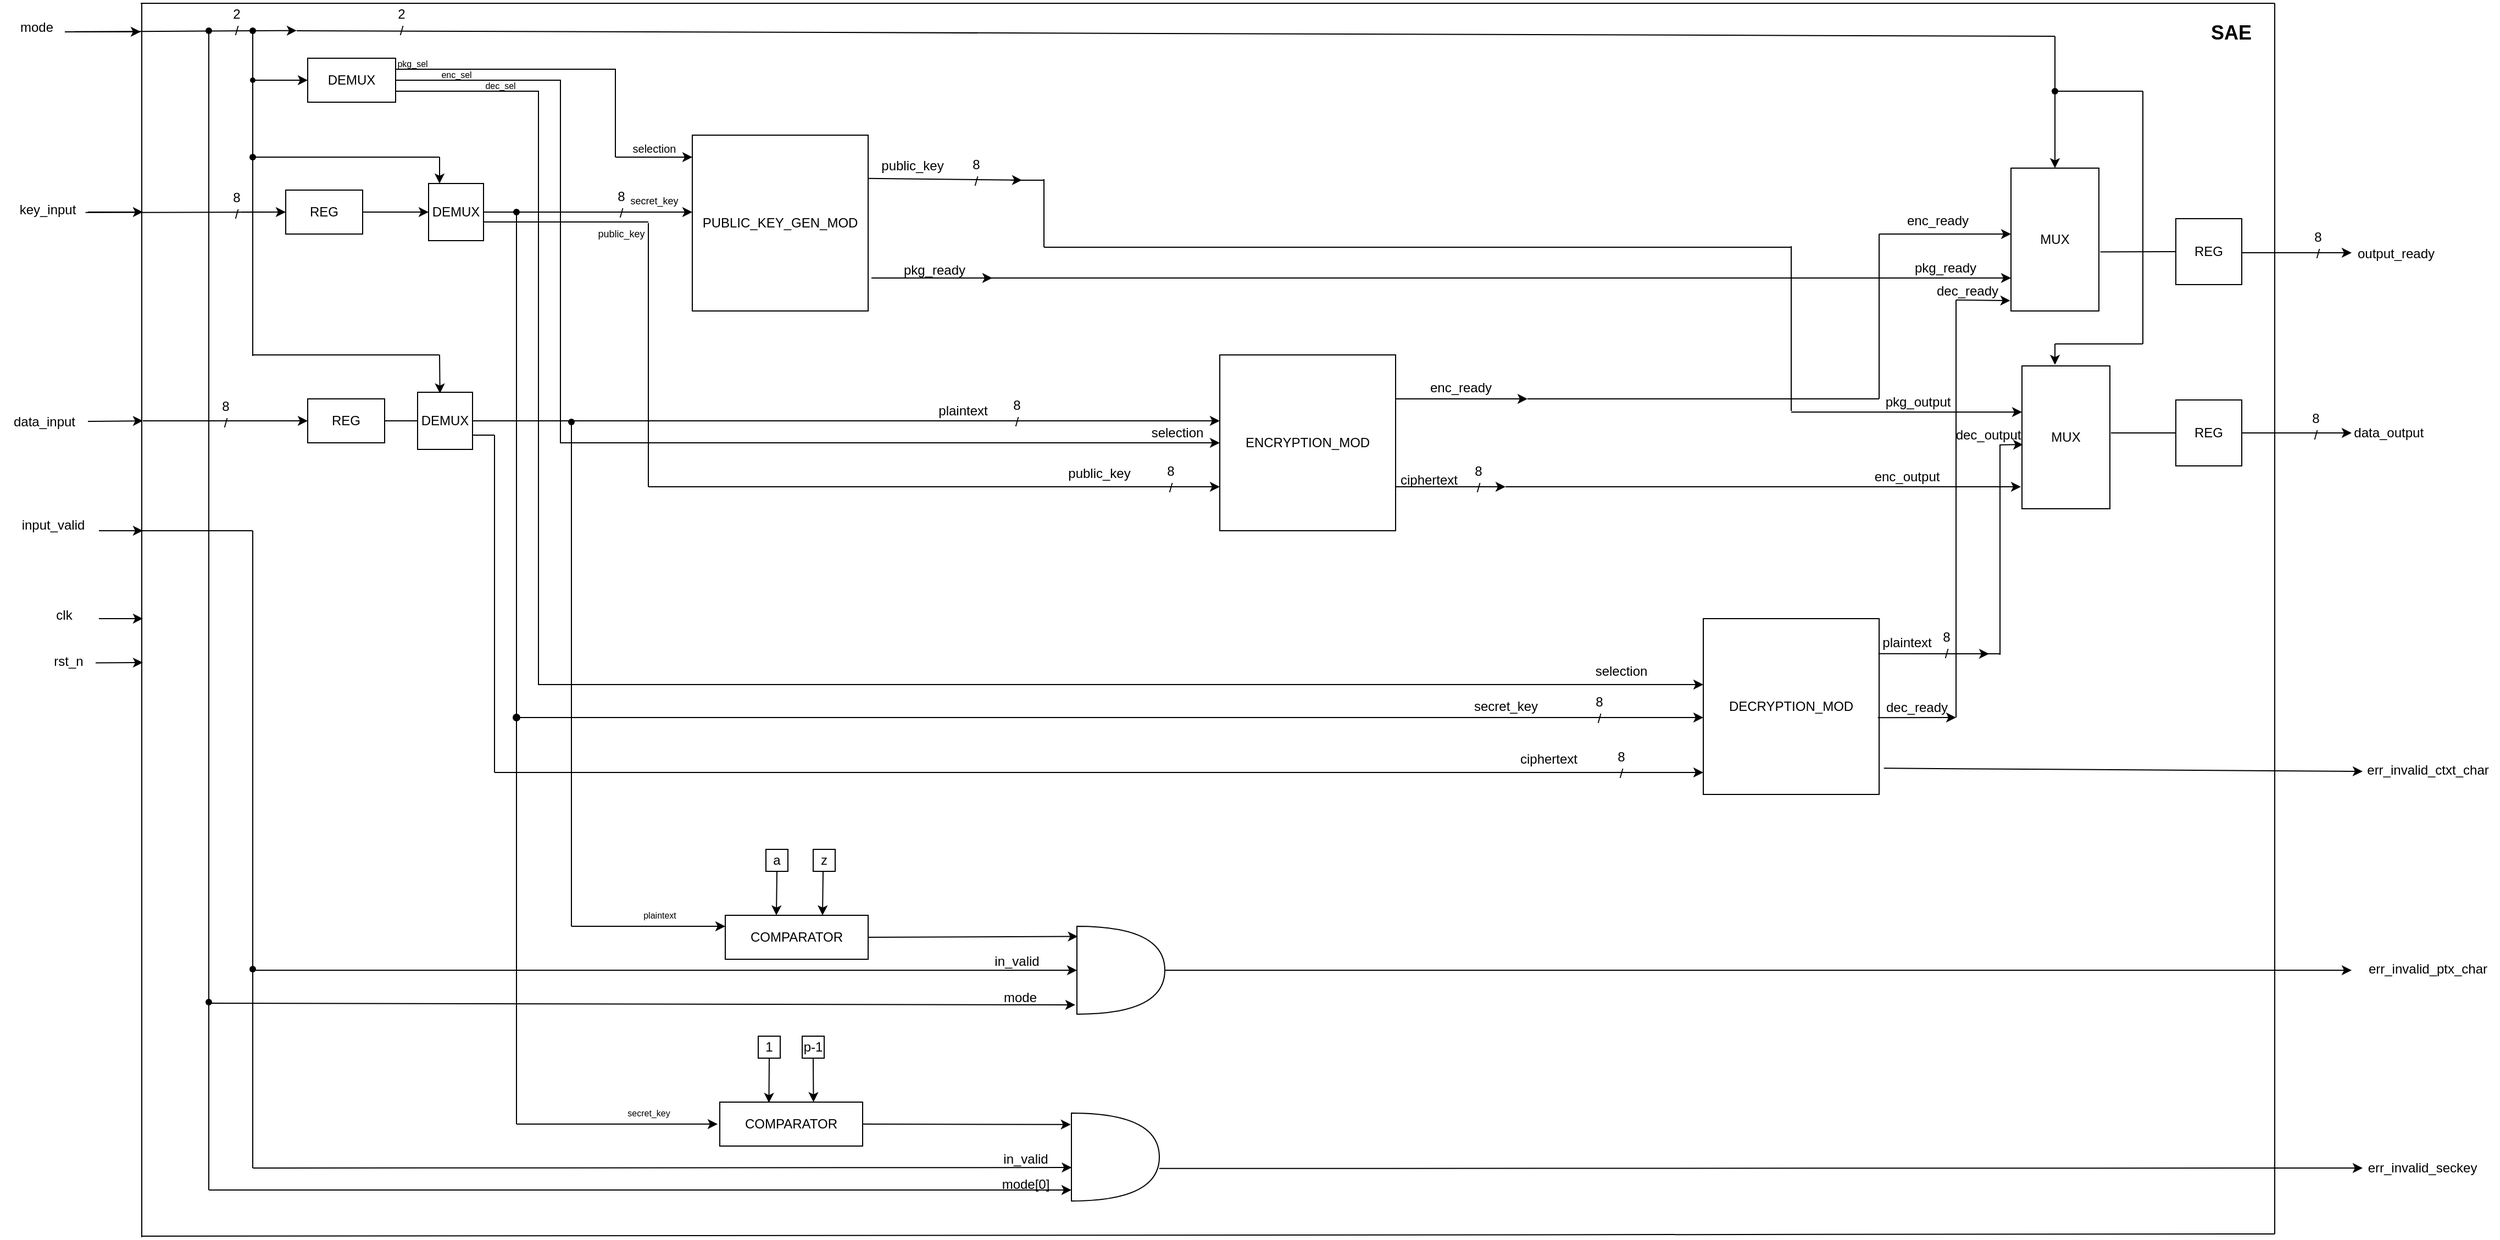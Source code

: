 <mxfile version="20.8.1" type="device"><diagram id="kgpKYQtTHZ0yAKxKKP6v" name="Page-1"><mxGraphModel dx="4683" dy="874" grid="1" gridSize="10" guides="1" tooltips="1" connect="1" arrows="1" fold="1" page="1" pageScale="1" pageWidth="3300" pageHeight="4681" math="0" shadow="0"><root><mxCell id="0"/><mxCell id="1" parent="0"/><mxCell id="W28UwDlTT94289Pq-WYR-2" value="" style="whiteSpace=wrap;html=1;aspect=fixed;" parent="1" vertex="1"><mxGeometry x="200" y="160" width="160" height="160" as="geometry"/></mxCell><mxCell id="W28UwDlTT94289Pq-WYR-3" value="PUBLIC_KEY_GEN_MOD" style="text;html=1;strokeColor=none;fillColor=none;align=center;verticalAlign=middle;whiteSpace=wrap;rounded=0;" parent="1" vertex="1"><mxGeometry x="240" y="225" width="80" height="30" as="geometry"/></mxCell><mxCell id="W28UwDlTT94289Pq-WYR-4" value="" style="whiteSpace=wrap;html=1;aspect=fixed;" parent="1" vertex="1"><mxGeometry x="680" y="360" width="160" height="160" as="geometry"/></mxCell><mxCell id="W28UwDlTT94289Pq-WYR-5" value="ENCRYPTION_MOD" style="text;html=1;strokeColor=none;fillColor=none;align=center;verticalAlign=middle;whiteSpace=wrap;rounded=0;" parent="1" vertex="1"><mxGeometry x="730" y="425" width="60" height="30" as="geometry"/></mxCell><mxCell id="W28UwDlTT94289Pq-WYR-6" value="" style="whiteSpace=wrap;html=1;aspect=fixed;" parent="1" vertex="1"><mxGeometry x="1120" y="600" width="160" height="160" as="geometry"/></mxCell><mxCell id="W28UwDlTT94289Pq-WYR-7" value="DECRYPTION_MOD" style="text;html=1;strokeColor=none;fillColor=none;align=center;verticalAlign=middle;whiteSpace=wrap;rounded=0;" parent="1" vertex="1"><mxGeometry x="1170" y="665" width="60" height="30" as="geometry"/></mxCell><mxCell id="W28UwDlTT94289Pq-WYR-8" value="" style="endArrow=classic;html=1;rounded=0;" parent="1" edge="1"><mxGeometry width="50" height="50" relative="1" as="geometry"><mxPoint x="130" y="180" as="sourcePoint"/><mxPoint x="200" y="180" as="targetPoint"/></mxGeometry></mxCell><mxCell id="W28UwDlTT94289Pq-WYR-9" value="" style="endArrow=classic;html=1;rounded=0;" parent="1" edge="1"><mxGeometry width="50" height="50" relative="1" as="geometry"><mxPoint x="10" y="230" as="sourcePoint"/><mxPoint x="200" y="230" as="targetPoint"/></mxGeometry></mxCell><mxCell id="W28UwDlTT94289Pq-WYR-16" value="&lt;font style=&quot;font-size: 10px;&quot;&gt;selection&lt;/font&gt;" style="text;html=1;align=center;verticalAlign=middle;resizable=0;points=[];autosize=1;strokeColor=none;fillColor=none;" parent="1" vertex="1"><mxGeometry x="135" y="157" width="60" height="30" as="geometry"/></mxCell><mxCell id="W28UwDlTT94289Pq-WYR-18" value="secret_key" style="text;html=1;align=center;verticalAlign=middle;resizable=0;points=[];autosize=1;strokeColor=none;fillColor=none;fontSize=9;" parent="1" vertex="1"><mxGeometry x="130" y="210" width="70" height="20" as="geometry"/></mxCell><mxCell id="W28UwDlTT94289Pq-WYR-20" value="" style="endArrow=classic;html=1;rounded=0;startArrow=none;exitX=-0.001;exitY=0.881;exitDx=0;exitDy=0;exitPerimeter=0;" parent="1" source="W28UwDlTT94289Pq-WYR-22" edge="1"><mxGeometry width="50" height="50" relative="1" as="geometry"><mxPoint x="360" y="201" as="sourcePoint"/><mxPoint x="500" y="201" as="targetPoint"/></mxGeometry></mxCell><mxCell id="W28UwDlTT94289Pq-WYR-21" value="&lt;br&gt;8&lt;br&gt;/" style="text;html=1;align=center;verticalAlign=middle;resizable=0;points=[];autosize=1;strokeColor=none;fillColor=none;" parent="1" vertex="1"><mxGeometry x="443" y="157" width="30" height="60" as="geometry"/></mxCell><mxCell id="W28UwDlTT94289Pq-WYR-22" value="public_key" style="text;html=1;align=center;verticalAlign=middle;resizable=0;points=[];autosize=1;strokeColor=none;fillColor=none;" parent="1" vertex="1"><mxGeometry x="360" y="173" width="80" height="30" as="geometry"/></mxCell><mxCell id="W28UwDlTT94289Pq-WYR-23" value="" style="endArrow=none;html=1;rounded=0;" parent="1" target="W28UwDlTT94289Pq-WYR-22" edge="1"><mxGeometry width="50" height="50" relative="1" as="geometry"><mxPoint x="360" y="201" as="sourcePoint"/><mxPoint x="500" y="201" as="targetPoint"/></mxGeometry></mxCell><mxCell id="W28UwDlTT94289Pq-WYR-24" value="" style="endArrow=classic;html=1;rounded=0;" parent="1" edge="1"><mxGeometry width="50" height="50" relative="1" as="geometry"><mxPoint x="363" y="290" as="sourcePoint"/><mxPoint x="473" y="290" as="targetPoint"/></mxGeometry></mxCell><mxCell id="W28UwDlTT94289Pq-WYR-25" value="pkg_ready" style="text;html=1;align=center;verticalAlign=middle;resizable=0;points=[];autosize=1;strokeColor=none;fillColor=none;" parent="1" vertex="1"><mxGeometry x="380" y="268" width="80" height="30" as="geometry"/></mxCell><mxCell id="W28UwDlTT94289Pq-WYR-26" value="" style="endArrow=none;html=1;rounded=0;startArrow=none;" parent="1" edge="1"><mxGeometry width="50" height="50" relative="1" as="geometry"><mxPoint x="520" y="262" as="sourcePoint"/><mxPoint x="520" y="200" as="targetPoint"/></mxGeometry></mxCell><mxCell id="W28UwDlTT94289Pq-WYR-27" value="" style="endArrow=none;html=1;rounded=0;" parent="1" edge="1"><mxGeometry width="50" height="50" relative="1" as="geometry"><mxPoint x="520" y="201" as="sourcePoint"/><mxPoint x="490" y="201" as="targetPoint"/></mxGeometry></mxCell><mxCell id="W28UwDlTT94289Pq-WYR-30" value="public_key" style="text;html=1;align=center;verticalAlign=middle;resizable=0;points=[];autosize=1;strokeColor=none;fillColor=none;" parent="1" vertex="1"><mxGeometry x="530" y="453" width="80" height="30" as="geometry"/></mxCell><mxCell id="W28UwDlTT94289Pq-WYR-31" value="8&lt;br&gt;/" style="text;html=1;align=center;verticalAlign=middle;resizable=0;points=[];autosize=1;strokeColor=none;fillColor=none;" parent="1" vertex="1"><mxGeometry x="620" y="453" width="30" height="40" as="geometry"/></mxCell><mxCell id="W28UwDlTT94289Pq-WYR-49" value="" style="endArrow=classic;html=1;rounded=0;entryX=0;entryY=0.5;entryDx=0;entryDy=0;" parent="1" target="W28UwDlTT94289Pq-WYR-4" edge="1"><mxGeometry width="50" height="50" relative="1" as="geometry"><mxPoint x="560" y="440" as="sourcePoint"/><mxPoint x="670" y="460" as="targetPoint"/></mxGeometry></mxCell><mxCell id="W28UwDlTT94289Pq-WYR-50" value="selection" style="text;html=1;align=center;verticalAlign=middle;resizable=0;points=[];autosize=1;strokeColor=none;fillColor=none;" parent="1" vertex="1"><mxGeometry x="606" y="416" width="70" height="30" as="geometry"/></mxCell><mxCell id="W28UwDlTT94289Pq-WYR-51" value="" style="endArrow=classic;html=1;rounded=0;" parent="1" edge="1"><mxGeometry width="50" height="50" relative="1" as="geometry"><mxPoint x="-260" y="420" as="sourcePoint"/><mxPoint x="680" y="420" as="targetPoint"/></mxGeometry></mxCell><mxCell id="W28UwDlTT94289Pq-WYR-52" value="plaintext" style="text;html=1;align=center;verticalAlign=middle;resizable=0;points=[];autosize=1;strokeColor=none;fillColor=none;" parent="1" vertex="1"><mxGeometry x="411" y="396" width="70" height="30" as="geometry"/></mxCell><mxCell id="W28UwDlTT94289Pq-WYR-53" value="8&lt;br&gt;/" style="text;html=1;align=center;verticalAlign=middle;resizable=0;points=[];autosize=1;strokeColor=none;fillColor=none;" parent="1" vertex="1"><mxGeometry x="480" y="393" width="30" height="40" as="geometry"/></mxCell><mxCell id="W28UwDlTT94289Pq-WYR-54" value="" style="endArrow=classic;html=1;rounded=0;exitX=1;exitY=0.25;exitDx=0;exitDy=0;" parent="1" source="W28UwDlTT94289Pq-WYR-4" edge="1"><mxGeometry width="50" height="50" relative="1" as="geometry"><mxPoint x="1030" y="500" as="sourcePoint"/><mxPoint x="960" y="400" as="targetPoint"/></mxGeometry></mxCell><mxCell id="W28UwDlTT94289Pq-WYR-55" value="enc_ready" style="text;html=1;align=center;verticalAlign=middle;resizable=0;points=[];autosize=1;strokeColor=none;fillColor=none;" parent="1" vertex="1"><mxGeometry x="859" y="375" width="80" height="30" as="geometry"/></mxCell><mxCell id="W28UwDlTT94289Pq-WYR-56" value="" style="endArrow=classic;html=1;rounded=0;exitX=1;exitY=0.75;exitDx=0;exitDy=0;" parent="1" source="W28UwDlTT94289Pq-WYR-4" edge="1"><mxGeometry width="50" height="50" relative="1" as="geometry"><mxPoint x="1030" y="500" as="sourcePoint"/><mxPoint x="940" y="480" as="targetPoint"/></mxGeometry></mxCell><mxCell id="W28UwDlTT94289Pq-WYR-57" value="ciphertext" style="text;html=1;align=center;verticalAlign=middle;resizable=0;points=[];autosize=1;strokeColor=none;fillColor=none;" parent="1" vertex="1"><mxGeometry x="830" y="459" width="80" height="30" as="geometry"/></mxCell><mxCell id="W28UwDlTT94289Pq-WYR-58" value="8&lt;br&gt;/" style="text;html=1;align=center;verticalAlign=middle;resizable=0;points=[];autosize=1;strokeColor=none;fillColor=none;" parent="1" vertex="1"><mxGeometry x="900" y="453" width="30" height="40" as="geometry"/></mxCell><mxCell id="W28UwDlTT94289Pq-WYR-60" value="" style="endArrow=none;html=1;rounded=0;" parent="1" edge="1"><mxGeometry width="50" height="50" relative="1" as="geometry"><mxPoint x="940" y="480" as="sourcePoint"/><mxPoint x="970" y="480" as="targetPoint"/></mxGeometry></mxCell><mxCell id="W28UwDlTT94289Pq-WYR-67" value="" style="endArrow=none;html=1;rounded=0;" parent="1" edge="1"><mxGeometry width="50" height="50" relative="1" as="geometry"><mxPoint x="60" y="440" as="sourcePoint"/><mxPoint x="60" y="440" as="targetPoint"/></mxGeometry></mxCell><mxCell id="W28UwDlTT94289Pq-WYR-68" value="" style="endArrow=classic;html=1;rounded=0;entryX=0;entryY=0.375;entryDx=0;entryDy=0;entryPerimeter=0;" parent="1" target="W28UwDlTT94289Pq-WYR-6" edge="1"><mxGeometry width="50" height="50" relative="1" as="geometry"><mxPoint x="960" y="660" as="sourcePoint"/><mxPoint x="580" y="540" as="targetPoint"/></mxGeometry></mxCell><mxCell id="W28UwDlTT94289Pq-WYR-69" value="selection" style="text;html=1;align=center;verticalAlign=middle;resizable=0;points=[];autosize=1;strokeColor=none;fillColor=none;" parent="1" vertex="1"><mxGeometry x="1010" y="633" width="70" height="30" as="geometry"/></mxCell><mxCell id="W28UwDlTT94289Pq-WYR-71" value="" style="endArrow=none;html=1;rounded=0;startArrow=none;" parent="1" edge="1"><mxGeometry width="50" height="50" relative="1" as="geometry"><mxPoint x="-80" y="230" as="sourcePoint"/><mxPoint x="-80" y="230" as="targetPoint"/></mxGeometry></mxCell><mxCell id="W28UwDlTT94289Pq-WYR-73" value="" style="endArrow=none;html=1;rounded=0;" parent="1" edge="1"><mxGeometry width="50" height="50" relative="1" as="geometry"><mxPoint x="-210" y="230" as="sourcePoint"/><mxPoint x="-160" y="230" as="targetPoint"/></mxGeometry></mxCell><mxCell id="W28UwDlTT94289Pq-WYR-74" value="" style="endArrow=classic;html=1;rounded=0;startArrow=oval;startFill=1;" parent="1" edge="1"><mxGeometry width="50" height="50" relative="1" as="geometry"><mxPoint x="40" y="690" as="sourcePoint"/><mxPoint x="1120" y="690" as="targetPoint"/></mxGeometry></mxCell><mxCell id="W28UwDlTT94289Pq-WYR-75" value="secret_key" style="text;html=1;align=center;verticalAlign=middle;resizable=0;points=[];autosize=1;strokeColor=none;fillColor=none;" parent="1" vertex="1"><mxGeometry x="900" y="665" width="80" height="30" as="geometry"/></mxCell><mxCell id="W28UwDlTT94289Pq-WYR-76" value="8&lt;br&gt;/" style="text;html=1;align=center;verticalAlign=middle;resizable=0;points=[];autosize=1;strokeColor=none;fillColor=none;" parent="1" vertex="1"><mxGeometry x="1010" y="663" width="30" height="40" as="geometry"/></mxCell><mxCell id="W28UwDlTT94289Pq-WYR-92" value="MUX" style="rounded=0;whiteSpace=wrap;html=1;" parent="1" vertex="1"><mxGeometry x="1400" y="190" width="80" height="130" as="geometry"/></mxCell><mxCell id="W28UwDlTT94289Pq-WYR-93" value="MUX" style="rounded=0;whiteSpace=wrap;html=1;" parent="1" vertex="1"><mxGeometry x="1410" y="370" width="80" height="130" as="geometry"/></mxCell><mxCell id="W28UwDlTT94289Pq-WYR-94" value="" style="endArrow=classic;html=1;rounded=0;" parent="1" edge="1"><mxGeometry width="50" height="50" relative="1" as="geometry"><mxPoint x="456" y="290" as="sourcePoint"/><mxPoint x="1400" y="290" as="targetPoint"/></mxGeometry></mxCell><mxCell id="W28UwDlTT94289Pq-WYR-95" value="pkg_ready" style="text;html=1;align=center;verticalAlign=middle;resizable=0;points=[];autosize=1;strokeColor=none;fillColor=none;" parent="1" vertex="1"><mxGeometry x="1300" y="266" width="80" height="30" as="geometry"/></mxCell><mxCell id="W28UwDlTT94289Pq-WYR-96" value="" style="endArrow=none;html=1;rounded=0;" parent="1" edge="1"><mxGeometry width="50" height="50" relative="1" as="geometry"><mxPoint x="960" y="400" as="sourcePoint"/><mxPoint x="1280" y="400" as="targetPoint"/></mxGeometry></mxCell><mxCell id="W28UwDlTT94289Pq-WYR-97" value="" style="endArrow=none;html=1;rounded=0;" parent="1" edge="1"><mxGeometry width="50" height="50" relative="1" as="geometry"><mxPoint x="1280" y="400" as="sourcePoint"/><mxPoint x="1280" y="250" as="targetPoint"/></mxGeometry></mxCell><mxCell id="W28UwDlTT94289Pq-WYR-98" value="" style="endArrow=classic;html=1;rounded=0;" parent="1" edge="1"><mxGeometry width="50" height="50" relative="1" as="geometry"><mxPoint x="1280" y="250" as="sourcePoint"/><mxPoint x="1400" y="250" as="targetPoint"/></mxGeometry></mxCell><mxCell id="W28UwDlTT94289Pq-WYR-99" value="enc_ready" style="text;html=1;align=center;verticalAlign=middle;resizable=0;points=[];autosize=1;strokeColor=none;fillColor=none;" parent="1" vertex="1"><mxGeometry x="1293" y="223" width="80" height="30" as="geometry"/></mxCell><mxCell id="W28UwDlTT94289Pq-WYR-101" value="" style="endArrow=none;html=1;rounded=0;" parent="1" edge="1"><mxGeometry width="50" height="50" relative="1" as="geometry"><mxPoint x="1350" y="690" as="sourcePoint"/><mxPoint x="1350" y="310" as="targetPoint"/></mxGeometry></mxCell><mxCell id="W28UwDlTT94289Pq-WYR-104" value="dec_ready" style="text;html=1;align=center;verticalAlign=middle;resizable=0;points=[];autosize=1;strokeColor=none;fillColor=none;" parent="1" vertex="1"><mxGeometry x="1274" y="666" width="80" height="30" as="geometry"/></mxCell><mxCell id="W28UwDlTT94289Pq-WYR-107" value="" style="endArrow=classic;html=1;rounded=0;entryX=0.992;entryY=0.787;entryDx=0;entryDy=0;entryPerimeter=0;" parent="1" target="W28UwDlTT94289Pq-WYR-108" edge="1"><mxGeometry width="50" height="50" relative="1" as="geometry"><mxPoint x="1350" y="310" as="sourcePoint"/><mxPoint x="1401.12" y="311.87" as="targetPoint"/></mxGeometry></mxCell><mxCell id="W28UwDlTT94289Pq-WYR-108" value="dec_ready" style="text;html=1;align=center;verticalAlign=middle;resizable=0;points=[];autosize=1;strokeColor=none;fillColor=none;" parent="1" vertex="1"><mxGeometry x="1320" y="287" width="80" height="30" as="geometry"/></mxCell><mxCell id="W28UwDlTT94289Pq-WYR-109" value="" style="endArrow=classic;html=1;rounded=0;exitX=0.993;exitY=0.563;exitDx=0;exitDy=0;exitPerimeter=0;" parent="1" source="W28UwDlTT94289Pq-WYR-6" edge="1"><mxGeometry width="50" height="50" relative="1" as="geometry"><mxPoint x="1400" y="760" as="sourcePoint"/><mxPoint x="1350" y="690" as="targetPoint"/></mxGeometry></mxCell><mxCell id="W28UwDlTT94289Pq-WYR-110" value="REG" style="whiteSpace=wrap;html=1;" parent="1" vertex="1"><mxGeometry x="1550" y="236" width="60" height="60" as="geometry"/></mxCell><mxCell id="W28UwDlTT94289Pq-WYR-111" value="" style="endArrow=none;html=1;rounded=0;exitX=1.016;exitY=0.587;exitDx=0;exitDy=0;exitPerimeter=0;entryX=0;entryY=0.5;entryDx=0;entryDy=0;" parent="1" source="W28UwDlTT94289Pq-WYR-92" target="W28UwDlTT94289Pq-WYR-110" edge="1"><mxGeometry width="50" height="50" relative="1" as="geometry"><mxPoint x="1740" y="320" as="sourcePoint"/><mxPoint x="1790" y="270" as="targetPoint"/></mxGeometry></mxCell><mxCell id="W28UwDlTT94289Pq-WYR-112" value="" style="endArrow=classic;html=1;rounded=0;exitX=1;exitY=0.5;exitDx=0;exitDy=0;" parent="1" edge="1"><mxGeometry width="50" height="50" relative="1" as="geometry"><mxPoint x="1610" y="267" as="sourcePoint"/><mxPoint x="1710" y="267" as="targetPoint"/></mxGeometry></mxCell><mxCell id="W28UwDlTT94289Pq-WYR-113" value="output_ready" style="text;html=1;align=center;verticalAlign=middle;resizable=0;points=[];autosize=1;strokeColor=none;fillColor=none;" parent="1" vertex="1"><mxGeometry x="1705" y="253" width="90" height="30" as="geometry"/></mxCell><mxCell id="W28UwDlTT94289Pq-WYR-114" value="" style="endArrow=classic;html=1;rounded=0;entryX=0.5;entryY=0;entryDx=0;entryDy=0;startArrow=none;" parent="1" source="W28UwDlTT94289Pq-WYR-153" target="W28UwDlTT94289Pq-WYR-92" edge="1"><mxGeometry width="50" height="50" relative="1" as="geometry"><mxPoint x="1440" y="70" as="sourcePoint"/><mxPoint x="1480" y="260" as="targetPoint"/></mxGeometry></mxCell><mxCell id="W28UwDlTT94289Pq-WYR-115" value="" style="endArrow=none;html=1;rounded=0;" parent="1" edge="1"><mxGeometry width="50" height="50" relative="1" as="geometry"><mxPoint x="-160" y="65" as="sourcePoint"/><mxPoint x="1440" y="70" as="targetPoint"/></mxGeometry></mxCell><mxCell id="W28UwDlTT94289Pq-WYR-116" value="mode" style="text;html=1;align=center;verticalAlign=middle;resizable=0;points=[];autosize=1;strokeColor=none;fillColor=none;" parent="1" vertex="1"><mxGeometry x="-422" y="47" width="50" height="30" as="geometry"/></mxCell><mxCell id="W28UwDlTT94289Pq-WYR-119" value="" style="endArrow=classic;html=1;rounded=0;exitX=0.998;exitY=0.581;exitDx=0;exitDy=0;exitPerimeter=0;" parent="1" source="W28UwDlTT94289Pq-WYR-120" edge="1"><mxGeometry width="50" height="50" relative="1" as="geometry"><mxPoint x="-260" y="230" as="sourcePoint"/><mxPoint x="-170" y="230" as="targetPoint"/></mxGeometry></mxCell><mxCell id="W28UwDlTT94289Pq-WYR-120" value="key_input" style="text;html=1;align=center;verticalAlign=middle;resizable=0;points=[];autosize=1;strokeColor=none;fillColor=none;" parent="1" vertex="1"><mxGeometry x="-422" y="213" width="70" height="30" as="geometry"/></mxCell><mxCell id="W28UwDlTT94289Pq-WYR-121" value="8&lt;br&gt;/" style="text;html=1;align=center;verticalAlign=middle;resizable=0;points=[];autosize=1;strokeColor=none;fillColor=none;" parent="1" vertex="1"><mxGeometry x="-230" y="204" width="30" height="40" as="geometry"/></mxCell><mxCell id="W28UwDlTT94289Pq-WYR-123" value="data_input" style="text;html=1;align=center;verticalAlign=middle;resizable=0;points=[];autosize=1;strokeColor=none;fillColor=none;" parent="1" vertex="1"><mxGeometry x="-430" y="406" width="80" height="30" as="geometry"/></mxCell><mxCell id="W28UwDlTT94289Pq-WYR-124" value="8&lt;br&gt;/" style="text;html=1;align=center;verticalAlign=middle;resizable=0;points=[];autosize=1;strokeColor=none;fillColor=none;" parent="1" vertex="1"><mxGeometry x="-240" y="394" width="30" height="40" as="geometry"/></mxCell><mxCell id="W28UwDlTT94289Pq-WYR-127" value="" style="endArrow=none;html=1;rounded=0;exitX=0.591;exitY=0.514;exitDx=0;exitDy=0;exitPerimeter=0;" parent="1" edge="1"><mxGeometry width="50" height="50" relative="1" as="geometry"><mxPoint x="520" y="262" as="sourcePoint"/><mxPoint x="1200" y="262" as="targetPoint"/></mxGeometry></mxCell><mxCell id="W28UwDlTT94289Pq-WYR-128" value="" style="endArrow=none;html=1;rounded=0;" parent="1" edge="1"><mxGeometry width="50" height="50" relative="1" as="geometry"><mxPoint x="1200" y="411" as="sourcePoint"/><mxPoint x="1200" y="261" as="targetPoint"/></mxGeometry></mxCell><mxCell id="W28UwDlTT94289Pq-WYR-129" value="" style="endArrow=classic;html=1;rounded=0;" parent="1" edge="1"><mxGeometry width="50" height="50" relative="1" as="geometry"><mxPoint x="1200" y="412" as="sourcePoint"/><mxPoint x="1410" y="412" as="targetPoint"/></mxGeometry></mxCell><mxCell id="W28UwDlTT94289Pq-WYR-130" value="pkg_output" style="text;html=1;align=center;verticalAlign=middle;resizable=0;points=[];autosize=1;strokeColor=none;fillColor=none;" parent="1" vertex="1"><mxGeometry x="1275" y="388" width="80" height="30" as="geometry"/></mxCell><mxCell id="W28UwDlTT94289Pq-WYR-131" value="" style="endArrow=classic;html=1;rounded=0;startArrow=none;" parent="1" edge="1"><mxGeometry width="50" height="50" relative="1" as="geometry"><mxPoint x="970" y="480" as="sourcePoint"/><mxPoint x="1409" y="480" as="targetPoint"/><Array as="points"/></mxGeometry></mxCell><mxCell id="W28UwDlTT94289Pq-WYR-133" value="" style="endArrow=none;html=1;rounded=0;" parent="1" edge="1"><mxGeometry width="50" height="50" relative="1" as="geometry"><mxPoint x="970" y="480" as="sourcePoint"/><mxPoint x="970" y="480" as="targetPoint"/></mxGeometry></mxCell><mxCell id="W28UwDlTT94289Pq-WYR-134" value="enc_output" style="text;html=1;align=center;verticalAlign=middle;resizable=0;points=[];autosize=1;strokeColor=none;fillColor=none;" parent="1" vertex="1"><mxGeometry x="1265" y="456" width="80" height="30" as="geometry"/></mxCell><mxCell id="W28UwDlTT94289Pq-WYR-135" value="" style="endArrow=classic;html=1;rounded=0;exitX=0.996;exitY=0.199;exitDx=0;exitDy=0;exitPerimeter=0;" parent="1" source="W28UwDlTT94289Pq-WYR-6" edge="1"><mxGeometry width="50" height="50" relative="1" as="geometry"><mxPoint x="1420" y="580" as="sourcePoint"/><mxPoint x="1380" y="632" as="targetPoint"/></mxGeometry></mxCell><mxCell id="W28UwDlTT94289Pq-WYR-136" value="" style="endArrow=none;html=1;rounded=0;" parent="1" edge="1"><mxGeometry width="50" height="50" relative="1" as="geometry"><mxPoint x="1360" y="632" as="sourcePoint"/><mxPoint x="1390" y="632" as="targetPoint"/></mxGeometry></mxCell><mxCell id="W28UwDlTT94289Pq-WYR-137" value="" style="endArrow=none;html=1;rounded=0;" parent="1" edge="1"><mxGeometry width="50" height="50" relative="1" as="geometry"><mxPoint x="1390" y="633" as="sourcePoint"/><mxPoint x="1390" y="442" as="targetPoint"/></mxGeometry></mxCell><mxCell id="W28UwDlTT94289Pq-WYR-138" value="" style="endArrow=classic;html=1;rounded=0;entryX=0.018;entryY=0.536;entryDx=0;entryDy=0;entryPerimeter=0;" parent="1" edge="1"><mxGeometry width="50" height="50" relative="1" as="geometry"><mxPoint x="1389.56" y="441.9" as="sourcePoint"/><mxPoint x="1411" y="441.58" as="targetPoint"/></mxGeometry></mxCell><mxCell id="W28UwDlTT94289Pq-WYR-139" value="plaintext" style="text;html=1;align=center;verticalAlign=middle;resizable=0;points=[];autosize=1;strokeColor=none;fillColor=none;" parent="1" vertex="1"><mxGeometry x="1270" y="607" width="70" height="30" as="geometry"/></mxCell><mxCell id="W28UwDlTT94289Pq-WYR-140" value="8&lt;br&gt;/" style="text;html=1;align=center;verticalAlign=middle;resizable=0;points=[];autosize=1;strokeColor=none;fillColor=none;" parent="1" vertex="1"><mxGeometry x="1326" y="604" width="30" height="40" as="geometry"/></mxCell><mxCell id="W28UwDlTT94289Pq-WYR-141" value="dec_output" style="text;html=1;align=center;verticalAlign=middle;resizable=0;points=[];autosize=1;strokeColor=none;fillColor=none;" parent="1" vertex="1"><mxGeometry x="1339" y="418" width="80" height="30" as="geometry"/></mxCell><mxCell id="W28UwDlTT94289Pq-WYR-142" value="REG" style="whiteSpace=wrap;html=1;" parent="1" vertex="1"><mxGeometry x="1550" y="401" width="60" height="60" as="geometry"/></mxCell><mxCell id="W28UwDlTT94289Pq-WYR-143" value="" style="endArrow=classic;html=1;rounded=0;exitX=1;exitY=0.5;exitDx=0;exitDy=0;" parent="1" edge="1" source="W28UwDlTT94289Pq-WYR-142"><mxGeometry width="50" height="50" relative="1" as="geometry"><mxPoint x="1610" y="431.903" as="sourcePoint"/><mxPoint x="1710" y="431" as="targetPoint"/></mxGeometry></mxCell><mxCell id="W28UwDlTT94289Pq-WYR-144" value="data_output&amp;nbsp;" style="text;html=1;align=center;verticalAlign=middle;resizable=0;points=[];autosize=1;strokeColor=none;fillColor=none;" parent="1" vertex="1"><mxGeometry x="1700" y="416" width="90" height="30" as="geometry"/></mxCell><mxCell id="W28UwDlTT94289Pq-WYR-145" value="8&lt;br&gt;/" style="text;html=1;align=center;verticalAlign=middle;resizable=0;points=[];autosize=1;strokeColor=none;fillColor=none;" parent="1" vertex="1"><mxGeometry x="1664" y="240" width="30" height="40" as="geometry"/></mxCell><mxCell id="W28UwDlTT94289Pq-WYR-146" value="8&lt;br&gt;/" style="text;html=1;align=center;verticalAlign=middle;resizable=0;points=[];autosize=1;strokeColor=none;fillColor=none;" parent="1" vertex="1"><mxGeometry x="1662" y="405" width="30" height="40" as="geometry"/></mxCell><mxCell id="W28UwDlTT94289Pq-WYR-147" value="" style="endArrow=none;html=1;rounded=0;entryX=0;entryY=0.5;entryDx=0;entryDy=0;" parent="1" target="W28UwDlTT94289Pq-WYR-142" edge="1"><mxGeometry width="50" height="50" relative="1" as="geometry"><mxPoint x="1491" y="431" as="sourcePoint"/><mxPoint x="1541" y="431" as="targetPoint"/></mxGeometry></mxCell><mxCell id="W28UwDlTT94289Pq-WYR-152" value="" style="endArrow=none;html=1;rounded=0;" parent="1" edge="1"><mxGeometry width="50" height="50" relative="1" as="geometry"><mxPoint x="1440" y="120" as="sourcePoint"/><mxPoint x="1520" y="120" as="targetPoint"/></mxGeometry></mxCell><mxCell id="W28UwDlTT94289Pq-WYR-153" value="" style="shape=waypoint;sketch=0;size=6;pointerEvents=1;points=[];fillColor=none;resizable=0;rotatable=0;perimeter=centerPerimeter;snapToPoint=1;" parent="1" vertex="1"><mxGeometry x="1420" y="100" width="40" height="40" as="geometry"/></mxCell><mxCell id="W28UwDlTT94289Pq-WYR-154" value="" style="endArrow=none;html=1;rounded=0;entryDx=0;entryDy=0;" parent="1" target="W28UwDlTT94289Pq-WYR-153" edge="1"><mxGeometry width="50" height="50" relative="1" as="geometry"><mxPoint x="1440" y="70" as="sourcePoint"/><mxPoint x="1440" y="190" as="targetPoint"/></mxGeometry></mxCell><mxCell id="W28UwDlTT94289Pq-WYR-155" value="" style="endArrow=none;html=1;rounded=0;" parent="1" edge="1"><mxGeometry width="50" height="50" relative="1" as="geometry"><mxPoint x="1520" y="350" as="sourcePoint"/><mxPoint x="1520" y="120" as="targetPoint"/></mxGeometry></mxCell><mxCell id="W28UwDlTT94289Pq-WYR-156" value="" style="endArrow=none;html=1;rounded=0;" parent="1" edge="1"><mxGeometry width="50" height="50" relative="1" as="geometry"><mxPoint x="1520" y="350" as="sourcePoint"/><mxPoint x="1440" y="350" as="targetPoint"/></mxGeometry></mxCell><mxCell id="W28UwDlTT94289Pq-WYR-157" value="" style="endArrow=classic;html=1;rounded=0;" parent="1" edge="1"><mxGeometry width="50" height="50" relative="1" as="geometry"><mxPoint x="1440" y="350" as="sourcePoint"/><mxPoint x="1440" y="369" as="targetPoint"/></mxGeometry></mxCell><mxCell id="W28UwDlTT94289Pq-WYR-118" value="2&lt;br&gt;/" style="text;html=1;align=center;verticalAlign=middle;resizable=0;points=[];autosize=1;strokeColor=none;fillColor=none;" parent="1" vertex="1"><mxGeometry x="-230" y="37" width="30" height="40" as="geometry"/></mxCell><mxCell id="W28UwDlTT94289Pq-WYR-162" value="" style="endArrow=classic;html=1;rounded=0;startArrow=none;" parent="1" source="W28UwDlTT94289Pq-WYR-165" edge="1"><mxGeometry width="50" height="50" relative="1" as="geometry"><mxPoint x="-250" y="64.85" as="sourcePoint"/><mxPoint x="-160" y="64.85" as="targetPoint"/></mxGeometry></mxCell><mxCell id="W28UwDlTT94289Pq-WYR-163" value="DEMUX" style="whiteSpace=wrap;html=1;" parent="1" vertex="1"><mxGeometry x="-150" y="90" width="80" height="40" as="geometry"/></mxCell><mxCell id="W28UwDlTT94289Pq-WYR-164" value="" style="endArrow=none;html=1;rounded=0;" parent="1" edge="1"><mxGeometry width="50" height="50" relative="1" as="geometry"><mxPoint x="-200" y="105" as="sourcePoint"/><mxPoint x="-200" y="65" as="targetPoint"/></mxGeometry></mxCell><mxCell id="W28UwDlTT94289Pq-WYR-165" value="" style="shape=waypoint;sketch=0;size=6;pointerEvents=1;points=[];fillColor=none;resizable=0;rotatable=0;perimeter=centerPerimeter;snapToPoint=1;" parent="1" vertex="1"><mxGeometry x="-220" y="45" width="40" height="40" as="geometry"/></mxCell><mxCell id="W28UwDlTT94289Pq-WYR-166" value="" style="endArrow=none;html=1;rounded=0;exitX=1.02;exitY=0.633;exitDx=0;exitDy=0;exitPerimeter=0;" parent="1" source="W28UwDlTT94289Pq-WYR-116" edge="1"><mxGeometry width="50" height="50" relative="1" as="geometry"><mxPoint x="-280" y="65" as="sourcePoint"/><mxPoint x="-200" y="65" as="targetPoint"/></mxGeometry></mxCell><mxCell id="W28UwDlTT94289Pq-WYR-167" value="" style="endArrow=classic;html=1;rounded=0;entryX=0;entryY=0.5;entryDx=0;entryDy=0;startArrow=oval;startFill=1;startSize=4;" parent="1" target="W28UwDlTT94289Pq-WYR-163" edge="1"><mxGeometry width="50" height="50" relative="1" as="geometry"><mxPoint x="-200" y="110" as="sourcePoint"/><mxPoint x="60" y="135" as="targetPoint"/></mxGeometry></mxCell><mxCell id="W28UwDlTT94289Pq-WYR-168" value="2&lt;br&gt;/" style="text;html=1;align=center;verticalAlign=middle;resizable=0;points=[];autosize=1;strokeColor=none;fillColor=none;" parent="1" vertex="1"><mxGeometry x="-80" y="37" width="30" height="40" as="geometry"/></mxCell><mxCell id="W28UwDlTT94289Pq-WYR-169" value="" style="endArrow=none;html=1;rounded=0;exitX=1;exitY=0.25;exitDx=0;exitDy=0;" parent="1" source="W28UwDlTT94289Pq-WYR-163" edge="1"><mxGeometry width="50" height="50" relative="1" as="geometry"><mxPoint x="180" y="200" as="sourcePoint"/><mxPoint x="130" y="180" as="targetPoint"/><Array as="points"><mxPoint x="130" y="100"/></Array></mxGeometry></mxCell><mxCell id="W28UwDlTT94289Pq-WYR-173" value="input_valid" style="text;html=1;align=center;verticalAlign=middle;resizable=0;points=[];autosize=1;strokeColor=none;fillColor=none;" parent="1" vertex="1"><mxGeometry x="-422" y="500" width="80" height="30" as="geometry"/></mxCell><mxCell id="W28UwDlTT94289Pq-WYR-174" value="" style="endArrow=classic;html=1;rounded=0;" parent="1" edge="1"><mxGeometry width="50" height="50" relative="1" as="geometry"><mxPoint x="-340" y="520" as="sourcePoint"/><mxPoint x="-300" y="520" as="targetPoint"/></mxGeometry></mxCell><mxCell id="W28UwDlTT94289Pq-WYR-175" value="" style="endArrow=classic;html=1;rounded=0;exitX=1.027;exitY=0.851;exitDx=0;exitDy=0;exitPerimeter=0;" parent="1" source="W28UwDlTT94289Pq-WYR-6" edge="1"><mxGeometry width="50" height="50" relative="1" as="geometry"><mxPoint x="1450" y="710" as="sourcePoint"/><mxPoint x="1720" y="739" as="targetPoint"/></mxGeometry></mxCell><mxCell id="W28UwDlTT94289Pq-WYR-176" value="err_invalid_ctxt_char" style="text;html=1;align=center;verticalAlign=middle;resizable=0;points=[];autosize=1;strokeColor=none;fillColor=none;" parent="1" vertex="1"><mxGeometry x="1714" y="723" width="130" height="30" as="geometry"/></mxCell><mxCell id="W28UwDlTT94289Pq-WYR-177" value="clk" style="text;html=1;align=center;verticalAlign=middle;resizable=0;points=[];autosize=1;strokeColor=none;fillColor=none;" parent="1" vertex="1"><mxGeometry x="-392" y="582" width="40" height="30" as="geometry"/></mxCell><mxCell id="W28UwDlTT94289Pq-WYR-178" value="rst_n" style="text;html=1;align=center;verticalAlign=middle;resizable=0;points=[];autosize=1;strokeColor=none;fillColor=none;" parent="1" vertex="1"><mxGeometry x="-393" y="624" width="50" height="30" as="geometry"/></mxCell><mxCell id="W28UwDlTT94289Pq-WYR-179" value="" style="edgeStyle=none;orthogonalLoop=1;jettySize=auto;html=1;rounded=0;" parent="1" edge="1"><mxGeometry width="100" relative="1" as="geometry"><mxPoint x="-343" y="640.26" as="sourcePoint"/><mxPoint x="-300" y="640" as="targetPoint"/><Array as="points"/></mxGeometry></mxCell><mxCell id="W28UwDlTT94289Pq-WYR-180" value="" style="edgeStyle=none;orthogonalLoop=1;jettySize=auto;html=1;rounded=0;" parent="1" edge="1"><mxGeometry width="100" relative="1" as="geometry"><mxPoint x="-340" y="600" as="sourcePoint"/><mxPoint x="-300" y="600" as="targetPoint"/><Array as="points"/></mxGeometry></mxCell><mxCell id="W28UwDlTT94289Pq-WYR-184" style="edgeStyle=orthogonalEdgeStyle;rounded=0;orthogonalLoop=1;jettySize=auto;html=1;exitX=1;exitY=0.5;exitDx=0;exitDy=0;entryX=0;entryY=0.5;entryDx=0;entryDy=0;" parent="1" source="W28UwDlTT94289Pq-WYR-181" target="W28UwDlTT94289Pq-WYR-183" edge="1"><mxGeometry relative="1" as="geometry"/></mxCell><mxCell id="W28UwDlTT94289Pq-WYR-181" value="REG" style="whiteSpace=wrap;html=1;" parent="1" vertex="1"><mxGeometry x="-170" y="210" width="70" height="40" as="geometry"/></mxCell><mxCell id="W28UwDlTT94289Pq-WYR-183" value="DEMUX" style="rounded=0;whiteSpace=wrap;html=1;" parent="1" vertex="1"><mxGeometry x="-40" y="204" width="50" height="52" as="geometry"/></mxCell><mxCell id="W28UwDlTT94289Pq-WYR-190" value="REG" style="whiteSpace=wrap;html=1;" parent="1" vertex="1"><mxGeometry x="-150" y="400" width="70" height="40" as="geometry"/></mxCell><mxCell id="W28UwDlTT94289Pq-WYR-191" value="DEMUX" style="rounded=0;whiteSpace=wrap;html=1;" parent="1" vertex="1"><mxGeometry x="-50" y="394" width="50" height="52" as="geometry"/></mxCell><mxCell id="W28UwDlTT94289Pq-WYR-193" value="err_invalid_ptx_char" style="text;html=1;align=center;verticalAlign=middle;resizable=0;points=[];autosize=1;strokeColor=none;fillColor=none;" parent="1" vertex="1"><mxGeometry x="1714" y="904" width="130" height="30" as="geometry"/></mxCell><mxCell id="W28UwDlTT94289Pq-WYR-194" value="" style="endArrow=classic;html=1;rounded=0;" parent="1" edge="1"><mxGeometry width="50" height="50" relative="1" as="geometry"><mxPoint x="1654" y="1100" as="sourcePoint"/><mxPoint x="1720" y="1100" as="targetPoint"/></mxGeometry></mxCell><mxCell id="W28UwDlTT94289Pq-WYR-195" value="err_invalid_seckey" style="text;html=1;align=center;verticalAlign=middle;resizable=0;points=[];autosize=1;strokeColor=none;fillColor=none;" parent="1" vertex="1"><mxGeometry x="1714" y="1085" width="120" height="30" as="geometry"/></mxCell><mxCell id="W28UwDlTT94289Pq-WYR-196" value="" style="endArrow=none;html=1;rounded=0;startArrow=none;" parent="1" source="W28UwDlTT94289Pq-WYR-202" edge="1"><mxGeometry width="50" height="50" relative="1" as="geometry"><mxPoint x="-200" y="361" as="sourcePoint"/><mxPoint x="-200" y="101" as="targetPoint"/></mxGeometry></mxCell><mxCell id="W28UwDlTT94289Pq-WYR-198" value="" style="endArrow=none;html=1;rounded=0;" parent="1" edge="1"><mxGeometry width="50" height="50" relative="1" as="geometry"><mxPoint x="-200" y="180" as="sourcePoint"/><mxPoint x="-30" y="180" as="targetPoint"/></mxGeometry></mxCell><mxCell id="W28UwDlTT94289Pq-WYR-199" value="" style="endArrow=classic;html=1;rounded=0;" parent="1" edge="1"><mxGeometry width="50" height="50" relative="1" as="geometry"><mxPoint x="-30" y="180" as="sourcePoint"/><mxPoint x="-30" y="204" as="targetPoint"/></mxGeometry></mxCell><mxCell id="W28UwDlTT94289Pq-WYR-200" value="" style="endArrow=none;html=1;rounded=0;" parent="1" edge="1"><mxGeometry width="50" height="50" relative="1" as="geometry"><mxPoint x="-200" y="360" as="sourcePoint"/><mxPoint x="-30" y="360" as="targetPoint"/></mxGeometry></mxCell><mxCell id="W28UwDlTT94289Pq-WYR-201" value="" style="endArrow=classic;html=1;rounded=0;entryX=0.407;entryY=0.019;entryDx=0;entryDy=0;entryPerimeter=0;" parent="1" target="W28UwDlTT94289Pq-WYR-191" edge="1"><mxGeometry width="50" height="50" relative="1" as="geometry"><mxPoint x="-30" y="360" as="sourcePoint"/><mxPoint x="-30" y="390" as="targetPoint"/></mxGeometry></mxCell><mxCell id="W28UwDlTT94289Pq-WYR-202" value="" style="shape=waypoint;sketch=0;size=6;pointerEvents=1;points=[];fillColor=none;resizable=0;rotatable=0;perimeter=centerPerimeter;snapToPoint=1;" parent="1" vertex="1"><mxGeometry x="-220" y="160" width="40" height="40" as="geometry"/></mxCell><mxCell id="W28UwDlTT94289Pq-WYR-203" value="" style="endArrow=none;html=1;rounded=0;" parent="1" target="W28UwDlTT94289Pq-WYR-202" edge="1"><mxGeometry width="50" height="50" relative="1" as="geometry"><mxPoint x="-200" y="361" as="sourcePoint"/><mxPoint x="-200" y="101" as="targetPoint"/></mxGeometry></mxCell><mxCell id="W28UwDlTT94289Pq-WYR-204" value="" style="endArrow=none;html=1;rounded=0;exitX=1;exitY=0.75;exitDx=0;exitDy=0;" parent="1" source="W28UwDlTT94289Pq-WYR-191" edge="1"><mxGeometry width="50" height="50" relative="1" as="geometry"><mxPoint x="180" y="490" as="sourcePoint"/><mxPoint x="20" y="433" as="targetPoint"/></mxGeometry></mxCell><mxCell id="W28UwDlTT94289Pq-WYR-205" value="" style="endArrow=none;html=1;rounded=0;" parent="1" edge="1"><mxGeometry width="50" height="50" relative="1" as="geometry"><mxPoint x="20" y="740" as="sourcePoint"/><mxPoint x="20" y="433" as="targetPoint"/></mxGeometry></mxCell><mxCell id="W28UwDlTT94289Pq-WYR-208" value="" style="endArrow=classic;html=1;rounded=0;entryX=0;entryY=0.875;entryDx=0;entryDy=0;entryPerimeter=0;" parent="1" target="W28UwDlTT94289Pq-WYR-6" edge="1"><mxGeometry width="50" height="50" relative="1" as="geometry"><mxPoint x="20" y="740" as="sourcePoint"/><mxPoint x="1030" y="750" as="targetPoint"/></mxGeometry></mxCell><mxCell id="W28UwDlTT94289Pq-WYR-209" value="ciphertext" style="text;html=1;align=center;verticalAlign=middle;resizable=0;points=[];autosize=1;strokeColor=none;fillColor=none;" parent="1" vertex="1"><mxGeometry x="939" y="713" width="80" height="30" as="geometry"/></mxCell><mxCell id="W28UwDlTT94289Pq-WYR-210" value="8&lt;br&gt;/" style="text;html=1;align=center;verticalAlign=middle;resizable=0;points=[];autosize=1;strokeColor=none;fillColor=none;" parent="1" vertex="1"><mxGeometry x="1030" y="713" width="30" height="40" as="geometry"/></mxCell><mxCell id="W28UwDlTT94289Pq-WYR-211" value="" style="endArrow=none;html=1;rounded=0;" parent="1" edge="1"><mxGeometry width="50" height="50" relative="1" as="geometry"><mxPoint x="10" y="239" as="sourcePoint"/><mxPoint x="160" y="239" as="targetPoint"/></mxGeometry></mxCell><mxCell id="W28UwDlTT94289Pq-WYR-212" value="" style="endArrow=none;html=1;rounded=0;" parent="1" edge="1"><mxGeometry width="50" height="50" relative="1" as="geometry"><mxPoint x="160" y="480" as="sourcePoint"/><mxPoint x="160" y="240" as="targetPoint"/></mxGeometry></mxCell><mxCell id="W28UwDlTT94289Pq-WYR-213" value="" style="endArrow=classic;html=1;rounded=0;entryX=0;entryY=0.75;entryDx=0;entryDy=0;" parent="1" target="W28UwDlTT94289Pq-WYR-4" edge="1"><mxGeometry width="50" height="50" relative="1" as="geometry"><mxPoint x="160" y="480" as="sourcePoint"/><mxPoint x="670" y="490" as="targetPoint"/></mxGeometry></mxCell><mxCell id="W28UwDlTT94289Pq-WYR-214" value="" style="shape=or;whiteSpace=wrap;html=1;" parent="1" vertex="1"><mxGeometry x="550" y="880" width="80" height="80" as="geometry"/></mxCell><mxCell id="W28UwDlTT94289Pq-WYR-215" value="" style="endArrow=none;html=1;rounded=0;startArrow=none;" parent="1" source="W28UwDlTT94289Pq-WYR-241" edge="1"><mxGeometry width="50" height="50" relative="1" as="geometry"><mxPoint x="-240" y="956.222" as="sourcePoint"/><mxPoint x="-240" y="64" as="targetPoint"/></mxGeometry></mxCell><mxCell id="W28UwDlTT94289Pq-WYR-216" value="" style="endArrow=classic;html=1;rounded=0;entryX=-0.019;entryY=0.894;entryDx=0;entryDy=0;entryPerimeter=0;" parent="1" target="W28UwDlTT94289Pq-WYR-214" edge="1"><mxGeometry width="50" height="50" relative="1" as="geometry"><mxPoint x="-240" y="950" as="sourcePoint"/><mxPoint x="200" y="950" as="targetPoint"/></mxGeometry></mxCell><mxCell id="W28UwDlTT94289Pq-WYR-217" value="" style="endArrow=none;html=1;rounded=0;" parent="1" edge="1"><mxGeometry width="50" height="50" relative="1" as="geometry"><mxPoint x="-310" y="520" as="sourcePoint"/><mxPoint x="-200" y="520" as="targetPoint"/></mxGeometry></mxCell><mxCell id="W28UwDlTT94289Pq-WYR-218" value="" style="endArrow=none;html=1;rounded=0;startArrow=none;" parent="1" source="W28UwDlTT94289Pq-WYR-251" edge="1"><mxGeometry width="50" height="50" relative="1" as="geometry"><mxPoint x="-200" y="1090" as="sourcePoint"/><mxPoint x="-200" y="520" as="targetPoint"/></mxGeometry></mxCell><mxCell id="W28UwDlTT94289Pq-WYR-219" value="" style="endArrow=classic;html=1;rounded=0;entryX=0;entryY=0.5;entryDx=0;entryDy=0;entryPerimeter=0;" parent="1" target="W28UwDlTT94289Pq-WYR-214" edge="1"><mxGeometry width="50" height="50" relative="1" as="geometry"><mxPoint x="-200" y="920" as="sourcePoint"/><mxPoint x="120" y="770" as="targetPoint"/><Array as="points"/></mxGeometry></mxCell><mxCell id="W28UwDlTT94289Pq-WYR-220" value="in_valid" style="text;html=1;align=center;verticalAlign=middle;resizable=0;points=[];autosize=1;strokeColor=none;fillColor=none;" parent="1" vertex="1"><mxGeometry x="465" y="897" width="60" height="30" as="geometry"/></mxCell><mxCell id="W28UwDlTT94289Pq-WYR-221" value="COMPARATOR" style="rounded=0;whiteSpace=wrap;html=1;" parent="1" vertex="1"><mxGeometry x="230" y="870" width="130" height="40" as="geometry"/></mxCell><mxCell id="W28UwDlTT94289Pq-WYR-222" value="" style="endArrow=none;html=1;rounded=0;" parent="1" edge="1"><mxGeometry width="50" height="50" relative="1" as="geometry"><mxPoint x="90" y="880" as="sourcePoint"/><mxPoint x="90" y="420" as="targetPoint"/></mxGeometry></mxCell><mxCell id="W28UwDlTT94289Pq-WYR-223" value="" style="endArrow=none;html=1;rounded=0;exitX=1;exitY=0.5;exitDx=0;exitDy=0;exitPerimeter=0;" parent="1" source="W28UwDlTT94289Pq-WYR-214" edge="1"><mxGeometry width="50" height="50" relative="1" as="geometry"><mxPoint x="580" y="840" as="sourcePoint"/><mxPoint x="1650" y="920" as="targetPoint"/></mxGeometry></mxCell><mxCell id="W28UwDlTT94289Pq-WYR-226" value="" style="endArrow=classic;html=1;rounded=0;entryX=0;entryY=0.25;entryDx=0;entryDy=0;" parent="1" target="W28UwDlTT94289Pq-WYR-221" edge="1"><mxGeometry width="50" height="50" relative="1" as="geometry"><mxPoint x="90" y="880" as="sourcePoint"/><mxPoint x="420" y="700" as="targetPoint"/></mxGeometry></mxCell><mxCell id="W28UwDlTT94289Pq-WYR-227" value="" style="shape=waypoint;sketch=0;size=6;pointerEvents=1;points=[];fillColor=none;resizable=0;rotatable=0;perimeter=centerPerimeter;snapToPoint=1;" parent="1" vertex="1"><mxGeometry x="70" y="401" width="40" height="40" as="geometry"/></mxCell><mxCell id="W28UwDlTT94289Pq-WYR-228" value="" style="endArrow=classic;html=1;rounded=0;entryX=0.25;entryY=0;entryDx=0;entryDy=0;" parent="1" edge="1"><mxGeometry width="50" height="50" relative="1" as="geometry"><mxPoint x="277" y="830" as="sourcePoint"/><mxPoint x="276.5" y="870" as="targetPoint"/></mxGeometry></mxCell><mxCell id="W28UwDlTT94289Pq-WYR-229" value="" style="endArrow=classic;html=1;rounded=0;entryX=0.25;entryY=0;entryDx=0;entryDy=0;" parent="1" edge="1"><mxGeometry x="-1" y="-10" width="50" height="50" relative="1" as="geometry"><mxPoint x="319" y="830" as="sourcePoint"/><mxPoint x="318.5" y="870" as="targetPoint"/><mxPoint x="9" y="-10" as="offset"/></mxGeometry></mxCell><mxCell id="W28UwDlTT94289Pq-WYR-230" value="a" style="rounded=0;whiteSpace=wrap;html=1;" parent="1" vertex="1"><mxGeometry x="267" y="810" width="20" height="20" as="geometry"/></mxCell><mxCell id="W28UwDlTT94289Pq-WYR-231" value="z" style="rounded=0;whiteSpace=wrap;html=1;" parent="1" vertex="1"><mxGeometry x="310" y="810" width="20" height="20" as="geometry"/></mxCell><mxCell id="W28UwDlTT94289Pq-WYR-232" value="" style="endArrow=classic;html=1;rounded=0;exitX=1;exitY=0.5;exitDx=0;exitDy=0;entryX=0.01;entryY=0.116;entryDx=0;entryDy=0;entryPerimeter=0;" parent="1" source="W28UwDlTT94289Pq-WYR-221" target="W28UwDlTT94289Pq-WYR-214" edge="1"><mxGeometry width="50" height="50" relative="1" as="geometry"><mxPoint x="370" y="830" as="sourcePoint"/><mxPoint x="420" y="780" as="targetPoint"/></mxGeometry></mxCell><mxCell id="W28UwDlTT94289Pq-WYR-233" value="" style="shape=or;whiteSpace=wrap;html=1;" parent="1" vertex="1"><mxGeometry x="545" y="1050" width="80" height="80" as="geometry"/></mxCell><mxCell id="W28UwDlTT94289Pq-WYR-235" value="COMPARATOR" style="rounded=0;whiteSpace=wrap;html=1;" parent="1" vertex="1"><mxGeometry x="225" y="1040" width="130" height="40" as="geometry"/></mxCell><mxCell id="W28UwDlTT94289Pq-WYR-236" value="" style="endArrow=classic;html=1;rounded=0;entryX=0.344;entryY=0.016;entryDx=0;entryDy=0;entryPerimeter=0;exitX=0.5;exitY=1;exitDx=0;exitDy=0;" parent="1" edge="1" target="W28UwDlTT94289Pq-WYR-235" source="W28UwDlTT94289Pq-WYR-238"><mxGeometry width="50" height="50" relative="1" as="geometry"><mxPoint x="272" y="1000" as="sourcePoint"/><mxPoint x="271.5" y="1040" as="targetPoint"/></mxGeometry></mxCell><mxCell id="W28UwDlTT94289Pq-WYR-237" value="" style="endArrow=classic;html=1;rounded=0;entryX=0.656;entryY=-0.001;entryDx=0;entryDy=0;entryPerimeter=0;startArrow=none;" parent="1" edge="1" target="W28UwDlTT94289Pq-WYR-235" source="W28UwDlTT94289Pq-WYR-239"><mxGeometry x="-1" y="-10" width="50" height="50" relative="1" as="geometry"><mxPoint x="314" y="1000" as="sourcePoint"/><mxPoint x="313.5" y="1040" as="targetPoint"/><mxPoint x="9" y="-10" as="offset"/><Array as="points"><mxPoint x="310" y="1000"/></Array></mxGeometry></mxCell><mxCell id="W28UwDlTT94289Pq-WYR-238" value="1" style="rounded=0;whiteSpace=wrap;html=1;" parent="1" vertex="1"><mxGeometry x="260" y="980" width="20" height="20" as="geometry"/></mxCell><mxCell id="W28UwDlTT94289Pq-WYR-240" value="" style="endArrow=classic;html=1;rounded=0;exitX=1;exitY=0.5;exitDx=0;exitDy=0;entryX=-0.008;entryY=0.13;entryDx=0;entryDy=0;entryPerimeter=0;" parent="1" source="W28UwDlTT94289Pq-WYR-235" target="W28UwDlTT94289Pq-WYR-233" edge="1"><mxGeometry width="50" height="50" relative="1" as="geometry"><mxPoint x="365" y="1000" as="sourcePoint"/><mxPoint x="540" y="1060" as="targetPoint"/></mxGeometry></mxCell><mxCell id="W28UwDlTT94289Pq-WYR-241" value="" style="shape=waypoint;sketch=0;size=6;pointerEvents=1;points=[];fillColor=none;resizable=0;rotatable=0;perimeter=centerPerimeter;snapToPoint=1;" parent="1" vertex="1"><mxGeometry x="-260" y="45" width="40" height="40" as="geometry"/></mxCell><mxCell id="W28UwDlTT94289Pq-WYR-242" value="" style="endArrow=none;html=1;rounded=0;startArrow=none;" parent="1" source="W28UwDlTT94289Pq-WYR-244" target="W28UwDlTT94289Pq-WYR-241" edge="1"><mxGeometry width="50" height="50" relative="1" as="geometry"><mxPoint x="-240" y="1100" as="sourcePoint"/><mxPoint x="-240" y="64" as="targetPoint"/></mxGeometry></mxCell><mxCell id="W28UwDlTT94289Pq-WYR-244" value="" style="shape=waypoint;sketch=0;size=6;pointerEvents=1;points=[];fillColor=none;resizable=0;rotatable=0;perimeter=centerPerimeter;snapToPoint=1;" parent="1" vertex="1"><mxGeometry x="-260" y="929" width="40" height="40" as="geometry"/></mxCell><mxCell id="W28UwDlTT94289Pq-WYR-245" value="" style="endArrow=none;html=1;rounded=0;startArrow=none;" parent="1" target="W28UwDlTT94289Pq-WYR-244" edge="1"><mxGeometry width="50" height="50" relative="1" as="geometry"><mxPoint x="-240" y="980" as="sourcePoint"/><mxPoint x="-240" y="65" as="targetPoint"/><Array as="points"/></mxGeometry></mxCell><mxCell id="W28UwDlTT94289Pq-WYR-248" value="mode" style="text;html=1;align=center;verticalAlign=middle;resizable=0;points=[];autosize=1;strokeColor=none;fillColor=none;" parent="1" vertex="1"><mxGeometry x="473" y="930" width="50" height="30" as="geometry"/></mxCell><mxCell id="W28UwDlTT94289Pq-WYR-249" value="" style="endArrow=classic;html=1;rounded=0;" parent="1" edge="1"><mxGeometry width="50" height="50" relative="1" as="geometry"><mxPoint x="-240" y="1120" as="sourcePoint"/><mxPoint x="545" y="1120" as="targetPoint"/></mxGeometry></mxCell><mxCell id="W28UwDlTT94289Pq-WYR-250" value="mode[0]" style="text;html=1;align=center;verticalAlign=middle;resizable=0;points=[];autosize=1;strokeColor=none;fillColor=none;" parent="1" vertex="1"><mxGeometry x="468" y="1100" width="70" height="30" as="geometry"/></mxCell><mxCell id="W28UwDlTT94289Pq-WYR-251" value="" style="shape=waypoint;sketch=0;size=6;pointerEvents=1;points=[];fillColor=none;resizable=0;rotatable=0;perimeter=centerPerimeter;snapToPoint=1;" parent="1" vertex="1"><mxGeometry x="-220" y="899" width="40" height="40" as="geometry"/></mxCell><mxCell id="W28UwDlTT94289Pq-WYR-252" value="" style="endArrow=none;html=1;rounded=0;" parent="1" target="W28UwDlTT94289Pq-WYR-251" edge="1"><mxGeometry width="50" height="50" relative="1" as="geometry"><mxPoint x="-200" y="1100" as="sourcePoint"/><mxPoint x="-200" y="520" as="targetPoint"/></mxGeometry></mxCell><mxCell id="W28UwDlTT94289Pq-WYR-253" value="" style="endArrow=classic;html=1;rounded=0;entryX=0.003;entryY=0.619;entryDx=0;entryDy=0;entryPerimeter=0;" parent="1" edge="1" target="W28UwDlTT94289Pq-WYR-233"><mxGeometry width="50" height="50" relative="1" as="geometry"><mxPoint x="-200" y="1100" as="sourcePoint"/><mxPoint x="540" y="1100" as="targetPoint"/></mxGeometry></mxCell><mxCell id="W28UwDlTT94289Pq-WYR-254" value="in_valid" style="text;html=1;align=center;verticalAlign=middle;resizable=0;points=[];autosize=1;strokeColor=none;fillColor=none;" parent="1" vertex="1"><mxGeometry x="473" y="1077" width="60" height="30" as="geometry"/></mxCell><mxCell id="W28UwDlTT94289Pq-WYR-255" value="" style="endArrow=none;html=1;rounded=0;startArrow=none;" parent="1" source="W28UwDlTT94289Pq-WYR-260" edge="1"><mxGeometry width="50" height="50" relative="1" as="geometry"><mxPoint x="40" y="1071" as="sourcePoint"/><mxPoint x="40" y="230" as="targetPoint"/></mxGeometry></mxCell><mxCell id="W28UwDlTT94289Pq-WYR-260" value="" style="shape=waypoint;sketch=0;size=6;pointerEvents=1;points=[];fillColor=none;resizable=0;rotatable=0;perimeter=centerPerimeter;snapToPoint=1;" parent="1" vertex="1"><mxGeometry x="20" y="210" width="40" height="40" as="geometry"/></mxCell><mxCell id="W28UwDlTT94289Pq-WYR-261" value="" style="endArrow=none;html=1;rounded=0;" parent="1" target="W28UwDlTT94289Pq-WYR-260" edge="1"><mxGeometry width="50" height="50" relative="1" as="geometry"><mxPoint x="40" y="1060" as="sourcePoint"/><mxPoint x="40" y="230.0" as="targetPoint"/></mxGeometry></mxCell><mxCell id="W28UwDlTT94289Pq-WYR-262" value="" style="endArrow=none;html=1;rounded=0;exitX=0.999;exitY=0.63;exitDx=0;exitDy=0;exitPerimeter=0;" parent="1" source="W28UwDlTT94289Pq-WYR-233" edge="1"><mxGeometry width="50" height="50" relative="1" as="geometry"><mxPoint x="1090" y="910" as="sourcePoint"/><mxPoint x="1690" y="1100" as="targetPoint"/></mxGeometry></mxCell><mxCell id="W28UwDlTT94289Pq-WYR-270" value="" style="endArrow=none;html=1;rounded=0;endFill=0;" parent="1" edge="1"><mxGeometry width="50" height="50" relative="1" as="geometry"><mxPoint x="40" y="1060" as="sourcePoint"/><mxPoint x="190" y="1060" as="targetPoint"/></mxGeometry></mxCell><mxCell id="W28UwDlTT94289Pq-WYR-271" value="" style="endArrow=classic;html=1;rounded=0;entryX=0;entryY=0.5;entryDx=0;entryDy=0;endFill=1;" parent="1" edge="1"><mxGeometry width="50" height="50" relative="1" as="geometry"><mxPoint x="178" y="1060" as="sourcePoint"/><mxPoint x="223" y="1060" as="targetPoint"/></mxGeometry></mxCell><mxCell id="W28UwDlTT94289Pq-WYR-273" value="" style="endArrow=none;html=1;rounded=0;" parent="1" edge="1"><mxGeometry width="50" height="50" relative="1" as="geometry"><mxPoint x="-240" y="1120" as="sourcePoint"/><mxPoint x="-240" y="980" as="targetPoint"/><Array as="points"><mxPoint x="-240" y="1000"/></Array></mxGeometry></mxCell><mxCell id="W28UwDlTT94289Pq-WYR-276" value="&lt;b&gt;&lt;font style=&quot;font-size: 18px;&quot;&gt;SAE&lt;/font&gt;&lt;/b&gt;" style="text;html=1;align=center;verticalAlign=middle;resizable=0;points=[];autosize=1;strokeColor=none;fillColor=none;" parent="1" vertex="1"><mxGeometry x="1570" y="47" width="60" height="40" as="geometry"/></mxCell><mxCell id="W28UwDlTT94289Pq-WYR-277" value="" style="endArrow=classic;html=1;rounded=0;fontSize=18;" parent="1" edge="1"><mxGeometry width="50" height="50" relative="1" as="geometry"><mxPoint x="1610" y="920" as="sourcePoint"/><mxPoint x="1710" y="920" as="targetPoint"/></mxGeometry></mxCell><mxCell id="W28UwDlTT94289Pq-WYR-282" value="" style="endArrow=none;html=1;rounded=0;fontSize=18;fontStyle=1" parent="1" edge="1"><mxGeometry width="50" height="50" relative="1" as="geometry"><mxPoint x="-301" y="1163" as="sourcePoint"/><mxPoint x="-301" y="40" as="targetPoint"/></mxGeometry></mxCell><mxCell id="W28UwDlTT94289Pq-WYR-283" value="" style="endArrow=none;html=1;rounded=0;fontSize=18;fontStyle=1" parent="1" edge="1"><mxGeometry width="50" height="50" relative="1" as="geometry"><mxPoint x="1640" y="1160" as="sourcePoint"/><mxPoint x="1640" y="40" as="targetPoint"/></mxGeometry></mxCell><mxCell id="W28UwDlTT94289Pq-WYR-284" value="" style="endArrow=none;html=1;rounded=0;fontSize=18;" parent="1" edge="1"><mxGeometry width="50" height="50" relative="1" as="geometry"><mxPoint x="-302" y="40" as="sourcePoint"/><mxPoint x="1640" y="40" as="targetPoint"/></mxGeometry></mxCell><mxCell id="W28UwDlTT94289Pq-WYR-285" value="" style="endArrow=none;html=1;rounded=0;fontSize=18;" parent="1" edge="1"><mxGeometry width="50" height="50" relative="1" as="geometry"><mxPoint x="-301" y="1162" as="sourcePoint"/><mxPoint x="1640" y="1160" as="targetPoint"/></mxGeometry></mxCell><mxCell id="pPgTuKYry-R6CZtNBMWc-3" value="" style="endArrow=classic;html=1;rounded=0;" parent="1" source="W28UwDlTT94289Pq-WYR-123" edge="1"><mxGeometry width="50" height="50" relative="1" as="geometry"><mxPoint x="-150" y="450" as="sourcePoint"/><mxPoint x="-300" y="420" as="targetPoint"/></mxGeometry></mxCell><mxCell id="pPgTuKYry-R6CZtNBMWc-4" value="" style="endArrow=classic;html=1;rounded=0;entryX=0;entryY=0.5;entryDx=0;entryDy=0;" parent="1" target="W28UwDlTT94289Pq-WYR-190" edge="1"><mxGeometry width="50" height="50" relative="1" as="geometry"><mxPoint x="-300" y="420" as="sourcePoint"/><mxPoint x="-100" y="400" as="targetPoint"/></mxGeometry></mxCell><mxCell id="pPgTuKYry-R6CZtNBMWc-5" value="" style="endArrow=classic;html=1;rounded=0;exitX=1.029;exitY=0.567;exitDx=0;exitDy=0;exitPerimeter=0;" parent="1" source="W28UwDlTT94289Pq-WYR-120" edge="1"><mxGeometry width="50" height="50" relative="1" as="geometry"><mxPoint x="-150" y="350" as="sourcePoint"/><mxPoint x="-300" y="230" as="targetPoint"/></mxGeometry></mxCell><mxCell id="pPgTuKYry-R6CZtNBMWc-6" value="" style="endArrow=classic;html=1;rounded=0;" parent="1" edge="1"><mxGeometry width="50" height="50" relative="1" as="geometry"><mxPoint x="-362" y="65.89" as="sourcePoint"/><mxPoint x="-302" y="65.89" as="targetPoint"/></mxGeometry></mxCell><mxCell id="dH4_0xB4TjdYDknJ_8TV-2" value="public_key" style="text;html=1;align=center;verticalAlign=middle;resizable=0;points=[];autosize=1;strokeColor=none;fillColor=none;fontSize=9;" vertex="1" parent="1"><mxGeometry x="100" y="240" width="70" height="20" as="geometry"/></mxCell><mxCell id="dH4_0xB4TjdYDknJ_8TV-4" value="&lt;font style=&quot;font-size: 8px;&quot;&gt;pkg_sel&lt;/font&gt;" style="text;html=1;align=center;verticalAlign=middle;resizable=0;points=[];autosize=1;strokeColor=none;fillColor=none;fontSize=8;" vertex="1" parent="1"><mxGeometry x="-80" y="85" width="50" height="20" as="geometry"/></mxCell><mxCell id="dH4_0xB4TjdYDknJ_8TV-5" value="" style="endArrow=none;html=1;rounded=0;fontSize=8;startSize=4;endSize=4;exitX=1;exitY=0.5;exitDx=0;exitDy=0;endFill=0;" edge="1" parent="1" source="W28UwDlTT94289Pq-WYR-163"><mxGeometry width="50" height="50" relative="1" as="geometry"><mxPoint x="30" y="180" as="sourcePoint"/><mxPoint x="560" y="440" as="targetPoint"/><Array as="points"><mxPoint x="80" y="110"/><mxPoint x="80" y="440"/></Array></mxGeometry></mxCell><mxCell id="dH4_0xB4TjdYDknJ_8TV-8" value="8&lt;br&gt;/" style="text;html=1;align=center;verticalAlign=middle;resizable=0;points=[];autosize=1;strokeColor=none;fillColor=none;" vertex="1" parent="1"><mxGeometry x="120" y="203" width="30" height="40" as="geometry"/></mxCell><mxCell id="dH4_0xB4TjdYDknJ_8TV-11" value="&lt;font style=&quot;font-size: 8px;&quot;&gt;enc_sel&lt;/font&gt;" style="text;html=1;align=center;verticalAlign=middle;resizable=0;points=[];autosize=1;strokeColor=none;fillColor=none;fontSize=8;" vertex="1" parent="1"><mxGeometry x="-40" y="95" width="50" height="20" as="geometry"/></mxCell><mxCell id="dH4_0xB4TjdYDknJ_8TV-12" value="" style="endArrow=none;html=1;rounded=0;labelBackgroundColor=none;fontSize=8;startSize=4;endSize=4;exitX=1;exitY=0.75;exitDx=0;exitDy=0;" edge="1" parent="1" source="W28UwDlTT94289Pq-WYR-163"><mxGeometry width="50" height="50" relative="1" as="geometry"><mxPoint x="300" y="390" as="sourcePoint"/><mxPoint x="960" y="660" as="targetPoint"/><Array as="points"><mxPoint x="60" y="120"/><mxPoint x="60" y="660"/></Array></mxGeometry></mxCell><mxCell id="dH4_0xB4TjdYDknJ_8TV-14" value="&lt;font style=&quot;font-size: 8px;&quot;&gt;dec_sel&lt;/font&gt;" style="text;html=1;align=center;verticalAlign=middle;resizable=0;points=[];autosize=1;strokeColor=none;fillColor=none;fontSize=8;" vertex="1" parent="1"><mxGeometry y="105" width="50" height="20" as="geometry"/></mxCell><mxCell id="dH4_0xB4TjdYDknJ_8TV-16" value="" style="endArrow=none;html=1;rounded=0;entryX=0.681;entryY=-0.028;entryDx=0;entryDy=0;entryPerimeter=0;" edge="1" parent="1" target="W28UwDlTT94289Pq-WYR-239"><mxGeometry x="-1" y="-10" width="50" height="50" relative="1" as="geometry"><mxPoint x="314" y="1000" as="sourcePoint"/><mxPoint x="313.53" y="1038.88" as="targetPoint"/><mxPoint x="9" y="-10" as="offset"/></mxGeometry></mxCell><mxCell id="W28UwDlTT94289Pq-WYR-239" value="p-1" style="rounded=0;whiteSpace=wrap;html=1;" parent="1" vertex="1"><mxGeometry x="300" y="980" width="20" height="20" as="geometry"/></mxCell><mxCell id="dH4_0xB4TjdYDknJ_8TV-17" value="secret_key" style="text;html=1;align=center;verticalAlign=middle;resizable=0;points=[];autosize=1;strokeColor=none;fillColor=none;fontSize=8;" vertex="1" parent="1"><mxGeometry x="130" y="1040" width="60" height="20" as="geometry"/></mxCell><mxCell id="dH4_0xB4TjdYDknJ_8TV-18" value="plaintext" style="text;html=1;align=center;verticalAlign=middle;resizable=0;points=[];autosize=1;strokeColor=none;fillColor=none;fontSize=8;" vertex="1" parent="1"><mxGeometry x="145" y="860" width="50" height="20" as="geometry"/></mxCell></root></mxGraphModel></diagram></mxfile>